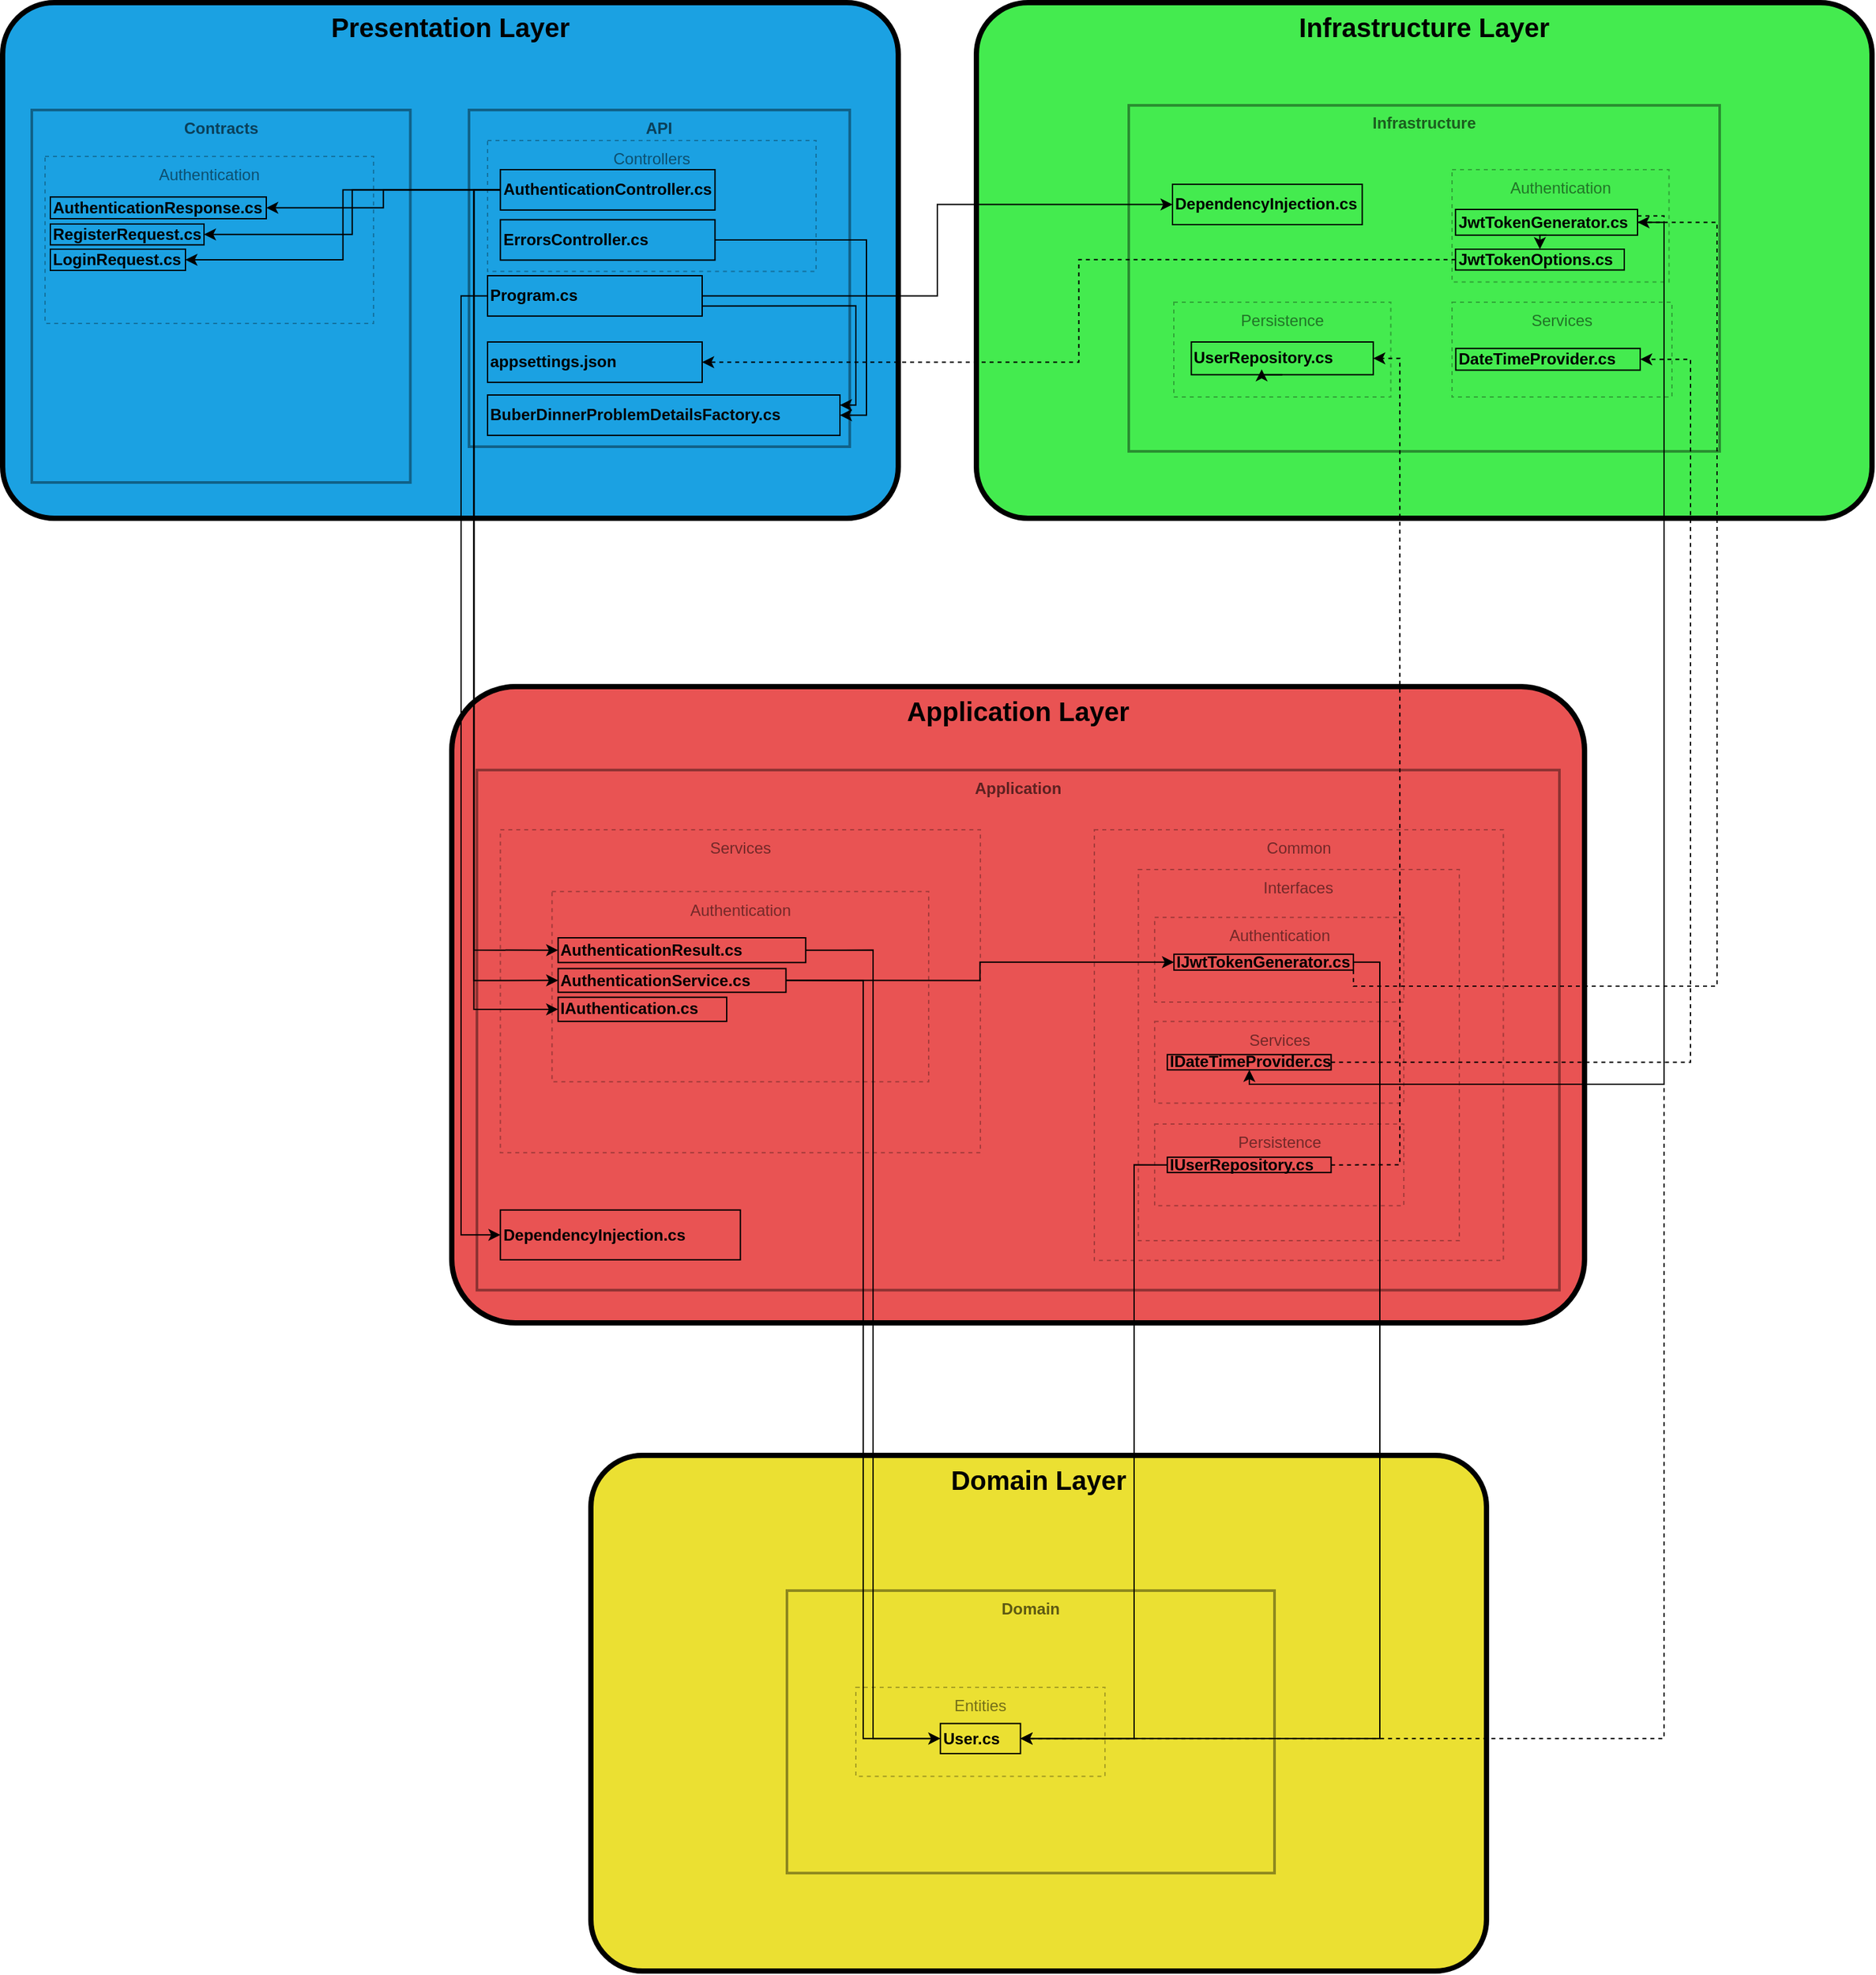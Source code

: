 <mxfile version="23.1.5" type="device">
  <diagram name="Page-1" id="4Rw_3CBLVYkMRjjBGBVQ">
    <mxGraphModel dx="1269" dy="1350" grid="1" gridSize="10" guides="1" tooltips="1" connect="1" arrows="1" fold="1" page="0" pageScale="1" pageWidth="850" pageHeight="1100" background="none" math="0" shadow="0">
      <root>
        <mxCell id="0" />
        <mxCell id="1" parent="0" />
        <mxCell id="PHn3JjDbfKM90dUCb2oa-37" value="Presentation Layer" style="rounded=1;whiteSpace=wrap;html=1;container=1;fillColor=#1ba1e2;fontColor=#000000;strokeColor=#000000;arcSize=10;verticalAlign=top;fontStyle=1;fontSize=20;horizontal=1;labelBackgroundColor=none;strokeWidth=4;perimeterSpacing=0;spacingLeft=0;portConstraint=none;" parent="1" vertex="1">
          <mxGeometry x="-184" y="-506" width="676" height="389" as="geometry">
            <mxRectangle x="-41" y="-305" width="215" height="36" as="alternateBounds" />
          </mxGeometry>
        </mxCell>
        <mxCell id="PHn3JjDbfKM90dUCb2oa-39" value="Contracts" style="rounded=0;whiteSpace=wrap;html=1;container=1;fillColor=none;fontColor=#000000;strokeColor=#000000;arcSize=9;verticalAlign=top;fontStyle=1;fontSize=12;horizontal=1;labelBackgroundColor=none;strokeWidth=2;textOpacity=60;opacity=40;" parent="PHn3JjDbfKM90dUCb2oa-37" vertex="1">
          <mxGeometry x="22" y="81" width="285.72" height="281" as="geometry">
            <mxRectangle x="41" y="80" width="162" height="38" as="alternateBounds" />
          </mxGeometry>
        </mxCell>
        <mxCell id="TqxSmMZjtq2Ml7IiQgb_-6" value="&lt;font color=&quot;#000000&quot;&gt;Authentication&lt;/font&gt;" style="rounded=0;whiteSpace=wrap;html=1;fillColor=none;strokeColor=#000000;align=center;container=1;verticalAlign=top;opacity=30;dashed=1;textOpacity=50;" parent="PHn3JjDbfKM90dUCb2oa-39" vertex="1">
          <mxGeometry x="10" y="35" width="247.96" height="126" as="geometry">
            <mxRectangle x="15" y="40" width="232" height="79" as="alternateBounds" />
          </mxGeometry>
        </mxCell>
        <mxCell id="TqxSmMZjtq2Ml7IiQgb_-7" value="&lt;font color=&quot;#000000&quot;&gt;&lt;b&gt;AuthenticationResponse.cs&lt;br&gt;&lt;/b&gt;&lt;/font&gt;" style="rounded=0;whiteSpace=wrap;html=1;fillColor=none;strokeColor=#000000;align=left;" parent="TqxSmMZjtq2Ml7IiQgb_-6" vertex="1">
          <mxGeometry x="4" y="30.61" width="163" height="16.39" as="geometry" />
        </mxCell>
        <mxCell id="TqxSmMZjtq2Ml7IiQgb_-11" value="&lt;font color=&quot;#000000&quot;&gt;&lt;b&gt;LoginRequest.cs&lt;br&gt;&lt;/b&gt;&lt;/font&gt;" style="rounded=0;whiteSpace=wrap;html=1;fillColor=none;strokeColor=#000000;align=left;" parent="TqxSmMZjtq2Ml7IiQgb_-6" vertex="1">
          <mxGeometry x="4" y="70" width="102" height="16" as="geometry" />
        </mxCell>
        <mxCell id="TqxSmMZjtq2Ml7IiQgb_-12" value="&lt;font color=&quot;#000000&quot;&gt;&lt;b&gt;RegisterRequest.cs&lt;br&gt;&lt;/b&gt;&lt;/font&gt;" style="rounded=0;whiteSpace=wrap;html=1;fillColor=none;strokeColor=#000000;align=left;" parent="TqxSmMZjtq2Ml7IiQgb_-6" vertex="1">
          <mxGeometry x="4" y="51" width="116" height="15.73" as="geometry" />
        </mxCell>
        <mxCell id="PHn3JjDbfKM90dUCb2oa-40" value="API" style="rounded=0;whiteSpace=wrap;html=1;container=1;fillColor=none;fontColor=#000000;strokeColor=#000000;arcSize=9;verticalAlign=top;fontStyle=1;fontSize=12;horizontal=1;labelBackgroundColor=none;strokeWidth=2;textOpacity=60;opacity=40;" parent="PHn3JjDbfKM90dUCb2oa-37" vertex="1">
          <mxGeometry x="352" y="80.99" width="287.38" height="254" as="geometry">
            <mxRectangle x="-41" y="-305" width="215" height="36" as="alternateBounds" />
          </mxGeometry>
        </mxCell>
        <mxCell id="TqxSmMZjtq2Ml7IiQgb_-2" value="&lt;font color=&quot;#000000&quot;&gt;Controllers&lt;/font&gt;" style="rounded=0;whiteSpace=wrap;html=1;fillColor=none;strokeColor=#000000;align=center;container=1;verticalAlign=top;dashed=1;opacity=30;textOpacity=50;" parent="PHn3JjDbfKM90dUCb2oa-40" vertex="1">
          <mxGeometry x="14" y="22.998" width="247.96" height="98.783" as="geometry">
            <mxRectangle x="33" y="138.228" width="232" height="79" as="alternateBounds" />
          </mxGeometry>
        </mxCell>
        <mxCell id="TqxSmMZjtq2Ml7IiQgb_-5" value="&lt;font color=&quot;#000000&quot;&gt;&lt;b&gt;AuthenticationController.cs&lt;br&gt;&lt;/b&gt;&lt;/font&gt;" style="rounded=0;whiteSpace=wrap;html=1;fillColor=none;strokeColor=#000000;align=left;" parent="TqxSmMZjtq2Ml7IiQgb_-2" vertex="1">
          <mxGeometry x="9.68" y="22.01" width="162" height="30.44" as="geometry" />
        </mxCell>
        <mxCell id="0OT5tVQqGPnHa406E1h5-3" value="&lt;font color=&quot;#000000&quot;&gt;&lt;b&gt;ErrorsController.cs&lt;br&gt;&lt;/b&gt;&lt;/font&gt;" style="rounded=0;whiteSpace=wrap;html=1;fillColor=none;strokeColor=#000000;align=left;" vertex="1" parent="TqxSmMZjtq2Ml7IiQgb_-2">
          <mxGeometry x="9.68" y="59.79" width="162" height="30.44" as="geometry" />
        </mxCell>
        <mxCell id="0OT5tVQqGPnHa406E1h5-6" style="edgeStyle=orthogonalEdgeStyle;rounded=0;orthogonalLoop=1;jettySize=auto;html=1;exitX=1;exitY=0.75;exitDx=0;exitDy=0;entryX=1;entryY=0.25;entryDx=0;entryDy=0;" edge="1" parent="PHn3JjDbfKM90dUCb2oa-40" source="TqxSmMZjtq2Ml7IiQgb_-8" target="0OT5tVQqGPnHa406E1h5-2">
          <mxGeometry relative="1" as="geometry">
            <Array as="points">
              <mxPoint x="292" y="148" />
              <mxPoint x="292" y="223" />
            </Array>
          </mxGeometry>
        </mxCell>
        <mxCell id="TqxSmMZjtq2Ml7IiQgb_-8" value="&lt;font color=&quot;#000000&quot;&gt;&lt;b&gt;Program.cs&lt;br&gt;&lt;/b&gt;&lt;/font&gt;" style="rounded=0;whiteSpace=wrap;html=1;fillColor=none;strokeColor=#000000;align=left;" parent="PHn3JjDbfKM90dUCb2oa-40" vertex="1">
          <mxGeometry x="14" y="125.008" width="162" height="30.44" as="geometry" />
        </mxCell>
        <mxCell id="TqxSmMZjtq2Ml7IiQgb_-68" value="&lt;font color=&quot;#000000&quot;&gt;&lt;b&gt;appsettings.json&lt;br&gt;&lt;/b&gt;&lt;/font&gt;" style="rounded=0;whiteSpace=wrap;html=1;fillColor=none;strokeColor=#000000;align=left;" parent="PHn3JjDbfKM90dUCb2oa-40" vertex="1">
          <mxGeometry x="14" y="175.008" width="162" height="30.44" as="geometry" />
        </mxCell>
        <mxCell id="0OT5tVQqGPnHa406E1h5-2" value="BuberDinnerProblemDetailsFactory.cs" style="rounded=0;whiteSpace=wrap;html=1;fillColor=none;strokeColor=#000000;align=left;fontColor=#050505;fontStyle=1" vertex="1" parent="PHn3JjDbfKM90dUCb2oa-40">
          <mxGeometry x="14" y="215.01" width="266" height="30.44" as="geometry" />
        </mxCell>
        <mxCell id="0OT5tVQqGPnHa406E1h5-4" style="edgeStyle=orthogonalEdgeStyle;rounded=0;orthogonalLoop=1;jettySize=auto;html=1;exitX=1;exitY=0.5;exitDx=0;exitDy=0;entryX=1;entryY=0.5;entryDx=0;entryDy=0;" edge="1" parent="PHn3JjDbfKM90dUCb2oa-40" source="0OT5tVQqGPnHa406E1h5-3" target="0OT5tVQqGPnHa406E1h5-2">
          <mxGeometry relative="1" as="geometry" />
        </mxCell>
        <mxCell id="TqxSmMZjtq2Ml7IiQgb_-14" style="edgeStyle=orthogonalEdgeStyle;rounded=0;orthogonalLoop=1;jettySize=auto;html=1;exitX=0;exitY=0.5;exitDx=0;exitDy=0;entryX=1;entryY=0.5;entryDx=0;entryDy=0;" parent="PHn3JjDbfKM90dUCb2oa-37" source="TqxSmMZjtq2Ml7IiQgb_-5" target="TqxSmMZjtq2Ml7IiQgb_-7" edge="1">
          <mxGeometry relative="1" as="geometry" />
        </mxCell>
        <mxCell id="TqxSmMZjtq2Ml7IiQgb_-18" style="edgeStyle=orthogonalEdgeStyle;rounded=0;orthogonalLoop=1;jettySize=auto;html=1;exitX=0;exitY=0.5;exitDx=0;exitDy=0;entryX=1;entryY=0.5;entryDx=0;entryDy=0;" parent="PHn3JjDbfKM90dUCb2oa-37" source="TqxSmMZjtq2Ml7IiQgb_-5" target="TqxSmMZjtq2Ml7IiQgb_-12" edge="1">
          <mxGeometry relative="1" as="geometry" />
        </mxCell>
        <mxCell id="TqxSmMZjtq2Ml7IiQgb_-19" style="edgeStyle=orthogonalEdgeStyle;rounded=0;orthogonalLoop=1;jettySize=auto;html=1;exitX=0;exitY=0.5;exitDx=0;exitDy=0;entryX=1;entryY=0.5;entryDx=0;entryDy=0;" parent="PHn3JjDbfKM90dUCb2oa-37" source="TqxSmMZjtq2Ml7IiQgb_-5" target="TqxSmMZjtq2Ml7IiQgb_-11" edge="1">
          <mxGeometry relative="1" as="geometry" />
        </mxCell>
        <mxCell id="PHn3JjDbfKM90dUCb2oa-240" value="Infrastructure Layer" style="rounded=1;whiteSpace=wrap;html=1;container=1;arcSize=10;verticalAlign=top;fontStyle=1;fontSize=20;horizontal=1;labelBackgroundColor=none;strokeWidth=4;perimeterSpacing=0;spacingLeft=0;portConstraint=none;fillColor=#44EB4F;fontColor=#000000;strokeColor=#000000;" parent="1" vertex="1">
          <mxGeometry x="551" y="-506" width="676" height="389" as="geometry">
            <mxRectangle x="-41" y="-305" width="215" height="36" as="alternateBounds" />
          </mxGeometry>
        </mxCell>
        <mxCell id="PHn3JjDbfKM90dUCb2oa-243" value="Infrastructure" style="rounded=0;whiteSpace=wrap;html=1;container=1;fillColor=none;fontColor=#000000;strokeColor=#000000;arcSize=9;verticalAlign=top;fontStyle=1;fontSize=12;horizontal=1;labelBackgroundColor=none;strokeWidth=2;opacity=40;textOpacity=60;" parent="PHn3JjDbfKM90dUCb2oa-240" vertex="1">
          <mxGeometry x="115" y="77.47" width="446" height="261.05" as="geometry">
            <mxRectangle x="-41" y="-305" width="215" height="36" as="alternateBounds" />
          </mxGeometry>
        </mxCell>
        <mxCell id="PHn3JjDbfKM90dUCb2oa-244" value="&lt;font color=&quot;#000000&quot;&gt;&lt;b&gt;DependencyInjection.cs&lt;br&gt;&lt;/b&gt;&lt;/font&gt;" style="rounded=0;whiteSpace=wrap;html=1;fillColor=none;strokeColor=#000000;align=left;" parent="PHn3JjDbfKM90dUCb2oa-243" vertex="1">
          <mxGeometry x="33" y="59.57" width="143.22" height="30.44" as="geometry" />
        </mxCell>
        <mxCell id="TqxSmMZjtq2Ml7IiQgb_-39" value="&lt;font color=&quot;#000000&quot;&gt;Authentication&lt;/font&gt;" style="rounded=0;whiteSpace=wrap;html=1;fillColor=none;strokeColor=#000000;align=center;container=1;verticalAlign=top;dashed=1;opacity=30;textOpacity=50;" parent="PHn3JjDbfKM90dUCb2oa-243" vertex="1">
          <mxGeometry x="244" y="48.53" width="163.78" height="84.74" as="geometry">
            <mxRectangle x="15" y="40" width="232" height="79" as="alternateBounds" />
          </mxGeometry>
        </mxCell>
        <mxCell id="TqxSmMZjtq2Ml7IiQgb_-67" style="edgeStyle=orthogonalEdgeStyle;rounded=0;orthogonalLoop=1;jettySize=auto;html=1;exitX=0.5;exitY=1;exitDx=0;exitDy=0;entryX=0.5;entryY=0;entryDx=0;entryDy=0;" parent="TqxSmMZjtq2Ml7IiQgb_-39" source="TqxSmMZjtq2Ml7IiQgb_-40" target="TqxSmMZjtq2Ml7IiQgb_-42" edge="1">
          <mxGeometry relative="1" as="geometry" />
        </mxCell>
        <mxCell id="TqxSmMZjtq2Ml7IiQgb_-40" value="&lt;font color=&quot;#000000&quot;&gt;&lt;b&gt;JwtTokenGenerator.cs&lt;br&gt;&lt;/b&gt;&lt;/font&gt;" style="rounded=0;whiteSpace=wrap;html=1;fillColor=none;strokeColor=#000000;align=left;" parent="TqxSmMZjtq2Ml7IiQgb_-39" vertex="1">
          <mxGeometry x="2.64" y="30" width="137.36" height="19.41" as="geometry" />
        </mxCell>
        <mxCell id="TqxSmMZjtq2Ml7IiQgb_-42" value="&lt;font color=&quot;#000000&quot;&gt;&lt;b&gt;JwtTokenOptions.cs&lt;br&gt;&lt;/b&gt;&lt;/font&gt;" style="rounded=0;whiteSpace=wrap;html=1;fillColor=none;strokeColor=#000000;align=left;" parent="TqxSmMZjtq2Ml7IiQgb_-39" vertex="1">
          <mxGeometry x="2.64" y="60.0" width="127.36" height="15.7" as="geometry" />
        </mxCell>
        <mxCell id="TqxSmMZjtq2Ml7IiQgb_-44" value="&lt;font color=&quot;#000000&quot;&gt;Services&lt;/font&gt;" style="rounded=0;whiteSpace=wrap;html=1;fillColor=none;strokeColor=#000000;align=center;container=1;verticalAlign=top;dashed=1;opacity=30;textOpacity=50;" parent="PHn3JjDbfKM90dUCb2oa-243" vertex="1">
          <mxGeometry x="244" y="148.53" width="166" height="71.47" as="geometry">
            <mxRectangle x="15" y="40" width="232" height="79" as="alternateBounds" />
          </mxGeometry>
        </mxCell>
        <mxCell id="TqxSmMZjtq2Ml7IiQgb_-45" value="&lt;font color=&quot;#000000&quot;&gt;&lt;b&gt;DateTimeProvider.cs&lt;br&gt;&lt;/b&gt;&lt;/font&gt;" style="rounded=0;whiteSpace=wrap;html=1;fillColor=none;strokeColor=#000000;align=left;" parent="TqxSmMZjtq2Ml7IiQgb_-44" vertex="1">
          <mxGeometry x="2.814" y="34.876" width="139.222" height="16.37" as="geometry" />
        </mxCell>
        <mxCell id="ie0OXGYWuPiJ40Glrm1n-1" value="&lt;font color=&quot;#000000&quot;&gt;Persistence&lt;/font&gt;" style="rounded=0;whiteSpace=wrap;html=1;fillColor=none;strokeColor=#000000;align=center;container=1;verticalAlign=top;dashed=1;opacity=30;textOpacity=50;" parent="PHn3JjDbfKM90dUCb2oa-243" vertex="1">
          <mxGeometry x="34" y="148.53" width="163.78" height="71.47" as="geometry">
            <mxRectangle x="15" y="40" width="232" height="79" as="alternateBounds" />
          </mxGeometry>
        </mxCell>
        <mxCell id="ie0OXGYWuPiJ40Glrm1n-2" style="edgeStyle=orthogonalEdgeStyle;rounded=0;orthogonalLoop=1;jettySize=auto;html=1;exitX=0.5;exitY=1;exitDx=0;exitDy=0;entryX=0.5;entryY=0;entryDx=0;entryDy=0;" parent="ie0OXGYWuPiJ40Glrm1n-1" source="ie0OXGYWuPiJ40Glrm1n-3" edge="1">
          <mxGeometry relative="1" as="geometry">
            <mxPoint x="66.32" y="50.604" as="targetPoint" />
          </mxGeometry>
        </mxCell>
        <mxCell id="ie0OXGYWuPiJ40Glrm1n-3" value="&lt;font color=&quot;#000000&quot;&gt;&lt;b&gt;UserRepository.cs&lt;br&gt;&lt;/b&gt;&lt;/font&gt;" style="rounded=0;whiteSpace=wrap;html=1;fillColor=none;strokeColor=#000000;align=left;" parent="ie0OXGYWuPiJ40Glrm1n-1" vertex="1">
          <mxGeometry x="13.21" y="30" width="137.36" height="24.7" as="geometry" />
        </mxCell>
        <mxCell id="PHn3JjDbfKM90dUCb2oa-251" value="Application Layer" style="rounded=1;whiteSpace=wrap;html=1;container=1;arcSize=10;verticalAlign=top;fontStyle=1;fontSize=20;horizontal=1;labelBackgroundColor=none;strokeWidth=4;perimeterSpacing=0;spacingLeft=0;portConstraint=none;fillColor=#E95353;fontColor=#000000;strokeColor=#000000;" parent="1" vertex="1">
          <mxGeometry x="155" y="10" width="855" height="480" as="geometry">
            <mxRectangle x="-41" y="-305" width="215" height="36" as="alternateBounds" />
          </mxGeometry>
        </mxCell>
        <mxCell id="PHn3JjDbfKM90dUCb2oa-252" value="Application" style="rounded=0;whiteSpace=wrap;html=1;container=1;fillColor=none;fontColor=#000000;strokeColor=#000000;arcSize=9;verticalAlign=top;fontStyle=1;fontSize=12;horizontal=1;labelBackgroundColor=none;strokeWidth=2;opacity=40;textOpacity=60;" parent="PHn3JjDbfKM90dUCb2oa-251" vertex="1">
          <mxGeometry x="18.975" y="62.931" width="817.056" height="392.391" as="geometry">
            <mxRectangle x="-41" y="-305" width="215" height="36" as="alternateBounds" />
          </mxGeometry>
        </mxCell>
        <mxCell id="TqxSmMZjtq2Ml7IiQgb_-24" value="&lt;font color=&quot;#000000&quot;&gt;Services&lt;/font&gt;" style="rounded=0;whiteSpace=wrap;html=1;fillColor=none;strokeColor=#000000;align=center;container=1;verticalAlign=top;textOpacity=50;dashed=1;opacity=30;" parent="PHn3JjDbfKM90dUCb2oa-252" vertex="1">
          <mxGeometry x="17.704" y="45.044" width="362.296" height="243.644" as="geometry">
            <mxRectangle x="15" y="40" width="232" height="79" as="alternateBounds" />
          </mxGeometry>
        </mxCell>
        <mxCell id="TqxSmMZjtq2Ml7IiQgb_-28" value="&lt;font color=&quot;#000000&quot;&gt;Authentication&lt;/font&gt;" style="rounded=0;whiteSpace=wrap;html=1;fillColor=none;strokeColor=#000000;align=center;container=1;verticalAlign=top;dashed=1;opacity=30;textOpacity=50;" parent="TqxSmMZjtq2Ml7IiQgb_-24" vertex="1">
          <mxGeometry x="39.004" y="46.679" width="284.288" height="143.454" as="geometry">
            <mxRectangle x="15" y="40" width="232" height="79" as="alternateBounds" />
          </mxGeometry>
        </mxCell>
        <mxCell id="TqxSmMZjtq2Ml7IiQgb_-29" value="&lt;font color=&quot;#000000&quot;&gt;&lt;b&gt;AuthenticationResult.cs&lt;br&gt;&lt;/b&gt;&lt;/font&gt;" style="rounded=0;whiteSpace=wrap;html=1;fillColor=none;strokeColor=#000000;align=left;" parent="TqxSmMZjtq2Ml7IiQgb_-28" vertex="1">
          <mxGeometry x="4.586" y="34.85" width="186.881" height="18.66" as="geometry" />
        </mxCell>
        <mxCell id="TqxSmMZjtq2Ml7IiQgb_-30" value="&lt;font color=&quot;#000000&quot;&gt;&lt;b&gt;IAuthentication.cs&lt;br&gt;&lt;/b&gt;&lt;/font&gt;" style="rounded=0;whiteSpace=wrap;html=1;fillColor=none;strokeColor=#000000;align=left;" parent="TqxSmMZjtq2Ml7IiQgb_-28" vertex="1">
          <mxGeometry x="4.586" y="79.697" width="127.262" height="18.216" as="geometry" />
        </mxCell>
        <mxCell id="TqxSmMZjtq2Ml7IiQgb_-31" value="&lt;font color=&quot;#000000&quot;&gt;&lt;b&gt;AuthenticationService.cs&lt;br&gt;&lt;/b&gt;&lt;/font&gt;" style="rounded=0;whiteSpace=wrap;html=1;fillColor=none;strokeColor=#000000;align=left;" parent="TqxSmMZjtq2Ml7IiQgb_-28" vertex="1">
          <mxGeometry x="4.586" y="58.065" width="171.976" height="17.909" as="geometry" />
        </mxCell>
        <mxCell id="TqxSmMZjtq2Ml7IiQgb_-36" value="&lt;font color=&quot;#000000&quot;&gt;&lt;b&gt;DependencyInjection.cs&lt;br&gt;&lt;/b&gt;&lt;/font&gt;" style="rounded=0;whiteSpace=wrap;html=1;fillColor=none;strokeColor=#000000;align=left;" parent="PHn3JjDbfKM90dUCb2oa-252" vertex="1">
          <mxGeometry x="17.707" y="331.928" width="181.144" height="37.561" as="geometry" />
        </mxCell>
        <mxCell id="TqxSmMZjtq2Ml7IiQgb_-47" value="&lt;font color=&quot;#000000&quot;&gt;Common&lt;/font&gt;" style="rounded=0;whiteSpace=wrap;html=1;fillColor=none;strokeColor=#000000;align=center;container=1;verticalAlign=top;textOpacity=50;dashed=1;opacity=30;" parent="PHn3JjDbfKM90dUCb2oa-252" vertex="1">
          <mxGeometry x="466.02" y="45.04" width="308.74" height="324.96" as="geometry">
            <mxRectangle x="15" y="40" width="232" height="79" as="alternateBounds" />
          </mxGeometry>
        </mxCell>
        <mxCell id="TqxSmMZjtq2Ml7IiQgb_-48" value="&lt;font color=&quot;#000000&quot;&gt;Interfaces&lt;/font&gt;" style="rounded=0;whiteSpace=wrap;html=1;fillColor=none;strokeColor=#000000;align=center;container=1;verticalAlign=top;dashed=1;opacity=30;textOpacity=50;" parent="TqxSmMZjtq2Ml7IiQgb_-47" vertex="1">
          <mxGeometry x="33.23" y="30" width="242.28" height="280" as="geometry">
            <mxRectangle x="15" y="40" width="232" height="79" as="alternateBounds" />
          </mxGeometry>
        </mxCell>
        <mxCell id="TqxSmMZjtq2Ml7IiQgb_-52" value="&lt;font color=&quot;#000000&quot;&gt;Authentication&lt;/font&gt;" style="rounded=0;whiteSpace=wrap;html=1;fillColor=none;strokeColor=#000000;align=center;container=1;verticalAlign=top;dashed=1;opacity=30;textOpacity=50;" parent="TqxSmMZjtq2Ml7IiQgb_-48" vertex="1">
          <mxGeometry x="12.33" y="36.15" width="188.04" height="63.85" as="geometry">
            <mxRectangle x="15" y="40" width="232" height="79" as="alternateBounds" />
          </mxGeometry>
        </mxCell>
        <mxCell id="TqxSmMZjtq2Ml7IiQgb_-53" value="&lt;font color=&quot;#000000&quot;&gt;&lt;b&gt;IJwtTokenGenerator.cs&lt;br&gt;&lt;/b&gt;&lt;/font&gt;" style="rounded=0;whiteSpace=wrap;html=1;fillColor=none;strokeColor=#000000;align=left;" parent="TqxSmMZjtq2Ml7IiQgb_-52" vertex="1">
          <mxGeometry x="14.56" y="27.772" width="135.436" height="11.964" as="geometry" />
        </mxCell>
        <mxCell id="TqxSmMZjtq2Ml7IiQgb_-56" value="&lt;font color=&quot;#000000&quot;&gt;Services&lt;/font&gt;" style="rounded=0;whiteSpace=wrap;html=1;fillColor=none;strokeColor=#000000;align=center;container=1;verticalAlign=top;dashed=1;opacity=30;textOpacity=50;" parent="TqxSmMZjtq2Ml7IiQgb_-48" vertex="1">
          <mxGeometry x="12.33" y="114.6" width="188.04" height="61.64" as="geometry">
            <mxRectangle x="15" y="40" width="232" height="79" as="alternateBounds" />
          </mxGeometry>
        </mxCell>
        <mxCell id="TqxSmMZjtq2Ml7IiQgb_-60" value="&lt;font color=&quot;#000000&quot;&gt;&lt;b&gt;IDateTimeProvider.cs&lt;br&gt;&lt;/b&gt;&lt;/font&gt;" style="rounded=0;whiteSpace=wrap;html=1;fillColor=none;strokeColor=#000000;align=left;" parent="TqxSmMZjtq2Ml7IiQgb_-56" vertex="1">
          <mxGeometry x="9.551" y="25.057" width="123.612" height="11.525" as="geometry" />
        </mxCell>
        <mxCell id="ie0OXGYWuPiJ40Glrm1n-8" value="&lt;font color=&quot;#000000&quot;&gt;Persistence&lt;/font&gt;" style="rounded=0;whiteSpace=wrap;html=1;fillColor=none;strokeColor=#000000;align=center;container=1;verticalAlign=top;dashed=1;opacity=30;textOpacity=50;" parent="TqxSmMZjtq2Ml7IiQgb_-48" vertex="1">
          <mxGeometry x="12.33" y="192.03" width="188.04" height="61.64" as="geometry">
            <mxRectangle x="15" y="40" width="232" height="79" as="alternateBounds" />
          </mxGeometry>
        </mxCell>
        <mxCell id="ie0OXGYWuPiJ40Glrm1n-9" value="&lt;font color=&quot;#000000&quot;&gt;&lt;b&gt;IUserRepository.cs&lt;br&gt;&lt;/b&gt;&lt;/font&gt;" style="rounded=0;whiteSpace=wrap;html=1;fillColor=none;strokeColor=#000000;align=left;" parent="ie0OXGYWuPiJ40Glrm1n-8" vertex="1">
          <mxGeometry x="9.551" y="25.057" width="123.612" height="11.525" as="geometry" />
        </mxCell>
        <mxCell id="TqxSmMZjtq2Ml7IiQgb_-61" style="edgeStyle=orthogonalEdgeStyle;rounded=0;orthogonalLoop=1;jettySize=auto;html=1;exitX=1;exitY=0.5;exitDx=0;exitDy=0;entryX=0;entryY=0.5;entryDx=0;entryDy=0;" parent="PHn3JjDbfKM90dUCb2oa-252" source="TqxSmMZjtq2Ml7IiQgb_-31" target="TqxSmMZjtq2Ml7IiQgb_-53" edge="1">
          <mxGeometry relative="1" as="geometry" />
        </mxCell>
        <mxCell id="PHn3JjDbfKM90dUCb2oa-254" value="Domain Layer" style="rounded=1;whiteSpace=wrap;html=1;container=1;arcSize=10;verticalAlign=top;fontStyle=1;fontSize=20;horizontal=1;labelBackgroundColor=none;strokeWidth=4;perimeterSpacing=0;spacingLeft=0;portConstraint=none;fillColor=#EBE032;fontColor=#000000;strokeColor=#000000;" parent="1" vertex="1">
          <mxGeometry x="260" y="590" width="676" height="389" as="geometry">
            <mxRectangle x="155" y="556" width="215" height="36" as="alternateBounds" />
          </mxGeometry>
        </mxCell>
        <mxCell id="PHn3JjDbfKM90dUCb2oa-257" value="Domain" style="rounded=0;whiteSpace=wrap;html=1;container=1;fillColor=none;fontColor=#000000;strokeColor=#000000;arcSize=9;verticalAlign=top;fontStyle=1;fontSize=12;horizontal=1;labelBackgroundColor=none;strokeWidth=2;textOpacity=60;opacity=40;" parent="PHn3JjDbfKM90dUCb2oa-254" vertex="1">
          <mxGeometry x="148" y="102" width="368" height="213.1" as="geometry">
            <mxRectangle x="-41" y="-305" width="215" height="36" as="alternateBounds" />
          </mxGeometry>
        </mxCell>
        <mxCell id="ie0OXGYWuPiJ40Glrm1n-5" value="&lt;font color=&quot;#000000&quot;&gt;Entities&lt;/font&gt;" style="rounded=0;whiteSpace=wrap;html=1;fillColor=none;strokeColor=#000000;align=center;container=1;verticalAlign=top;dashed=1;opacity=30;textOpacity=50;" parent="PHn3JjDbfKM90dUCb2oa-257" vertex="1">
          <mxGeometry x="52.005" y="72.953" width="188.046" height="67.204" as="geometry">
            <mxRectangle x="15" y="40" width="232" height="79" as="alternateBounds" />
          </mxGeometry>
        </mxCell>
        <mxCell id="ie0OXGYWuPiJ40Glrm1n-6" value="&lt;font color=&quot;#000000&quot;&gt;&lt;b&gt;User.cs&lt;br&gt;&lt;/b&gt;&lt;/font&gt;" style="rounded=0;whiteSpace=wrap;html=1;fillColor=none;strokeColor=#000000;align=left;" parent="ie0OXGYWuPiJ40Glrm1n-5" vertex="1">
          <mxGeometry x="63.8" y="27.32" width="60.45" height="22.68" as="geometry" />
        </mxCell>
        <mxCell id="TqxSmMZjtq2Ml7IiQgb_-32" style="edgeStyle=orthogonalEdgeStyle;rounded=0;orthogonalLoop=1;jettySize=auto;html=1;exitX=0;exitY=0.5;exitDx=0;exitDy=0;entryX=0;entryY=0.5;entryDx=0;entryDy=0;" parent="1" source="TqxSmMZjtq2Ml7IiQgb_-5" target="TqxSmMZjtq2Ml7IiQgb_-29" edge="1">
          <mxGeometry relative="1" as="geometry" />
        </mxCell>
        <mxCell id="TqxSmMZjtq2Ml7IiQgb_-33" style="edgeStyle=orthogonalEdgeStyle;rounded=0;orthogonalLoop=1;jettySize=auto;html=1;exitX=0;exitY=0.5;exitDx=0;exitDy=0;entryX=0;entryY=0.5;entryDx=0;entryDy=0;" parent="1" source="TqxSmMZjtq2Ml7IiQgb_-5" target="TqxSmMZjtq2Ml7IiQgb_-31" edge="1">
          <mxGeometry relative="1" as="geometry" />
        </mxCell>
        <mxCell id="TqxSmMZjtq2Ml7IiQgb_-34" style="edgeStyle=orthogonalEdgeStyle;rounded=0;orthogonalLoop=1;jettySize=auto;html=1;exitX=0;exitY=0.5;exitDx=0;exitDy=0;entryX=0;entryY=0.5;entryDx=0;entryDy=0;" parent="1" source="TqxSmMZjtq2Ml7IiQgb_-5" target="TqxSmMZjtq2Ml7IiQgb_-30" edge="1">
          <mxGeometry relative="1" as="geometry" />
        </mxCell>
        <mxCell id="TqxSmMZjtq2Ml7IiQgb_-37" style="edgeStyle=orthogonalEdgeStyle;rounded=0;orthogonalLoop=1;jettySize=auto;html=1;exitX=1;exitY=0.5;exitDx=0;exitDy=0;entryX=0;entryY=0.5;entryDx=0;entryDy=0;" parent="1" source="TqxSmMZjtq2Ml7IiQgb_-8" target="PHn3JjDbfKM90dUCb2oa-244" edge="1">
          <mxGeometry relative="1" as="geometry" />
        </mxCell>
        <mxCell id="TqxSmMZjtq2Ml7IiQgb_-38" style="edgeStyle=orthogonalEdgeStyle;rounded=0;orthogonalLoop=1;jettySize=auto;html=1;exitX=0;exitY=0.5;exitDx=0;exitDy=0;entryX=0;entryY=0.5;entryDx=0;entryDy=0;" parent="1" source="TqxSmMZjtq2Ml7IiQgb_-8" target="TqxSmMZjtq2Ml7IiQgb_-36" edge="1">
          <mxGeometry relative="1" as="geometry" />
        </mxCell>
        <mxCell id="TqxSmMZjtq2Ml7IiQgb_-72" style="edgeStyle=orthogonalEdgeStyle;rounded=0;orthogonalLoop=1;jettySize=auto;html=1;exitX=0;exitY=0.5;exitDx=0;exitDy=0;entryX=1;entryY=0.5;entryDx=0;entryDy=0;dashed=1;" parent="1" source="TqxSmMZjtq2Ml7IiQgb_-42" target="TqxSmMZjtq2Ml7IiQgb_-68" edge="1">
          <mxGeometry relative="1" as="geometry" />
        </mxCell>
        <mxCell id="TqxSmMZjtq2Ml7IiQgb_-74" style="edgeStyle=orthogonalEdgeStyle;rounded=0;orthogonalLoop=1;jettySize=auto;html=1;exitX=1;exitY=0.5;exitDx=0;exitDy=0;" parent="1" source="TqxSmMZjtq2Ml7IiQgb_-40" target="TqxSmMZjtq2Ml7IiQgb_-60" edge="1">
          <mxGeometry relative="1" as="geometry">
            <Array as="points">
              <mxPoint x="1070" y="-340" />
              <mxPoint x="1070" y="310" />
              <mxPoint x="757" y="310" />
            </Array>
          </mxGeometry>
        </mxCell>
        <mxCell id="TqxSmMZjtq2Ml7IiQgb_-75" style="edgeStyle=orthogonalEdgeStyle;rounded=0;orthogonalLoop=1;jettySize=auto;html=1;exitX=1;exitY=0.5;exitDx=0;exitDy=0;entryX=1;entryY=0.5;entryDx=0;entryDy=0;dashed=1;" parent="1" source="TqxSmMZjtq2Ml7IiQgb_-53" target="TqxSmMZjtq2Ml7IiQgb_-40" edge="1">
          <mxGeometry relative="1" as="geometry">
            <Array as="points">
              <mxPoint x="1110" y="236" />
              <mxPoint x="1110" y="-340" />
            </Array>
          </mxGeometry>
        </mxCell>
        <mxCell id="TqxSmMZjtq2Ml7IiQgb_-76" style="edgeStyle=orthogonalEdgeStyle;rounded=0;orthogonalLoop=1;jettySize=auto;html=1;exitX=1;exitY=0.5;exitDx=0;exitDy=0;entryX=1;entryY=0.5;entryDx=0;entryDy=0;dashed=1;" parent="1" source="TqxSmMZjtq2Ml7IiQgb_-60" target="TqxSmMZjtq2Ml7IiQgb_-45" edge="1">
          <mxGeometry relative="1" as="geometry">
            <Array as="points">
              <mxPoint x="1090" y="293" />
              <mxPoint x="1090" y="-237" />
            </Array>
          </mxGeometry>
        </mxCell>
        <mxCell id="ie0OXGYWuPiJ40Glrm1n-10" style="edgeStyle=orthogonalEdgeStyle;rounded=0;orthogonalLoop=1;jettySize=auto;html=1;exitX=0;exitY=0.5;exitDx=0;exitDy=0;entryX=1;entryY=0.5;entryDx=0;entryDy=0;" parent="1" source="ie0OXGYWuPiJ40Glrm1n-9" target="ie0OXGYWuPiJ40Glrm1n-6" edge="1">
          <mxGeometry relative="1" as="geometry">
            <Array as="points">
              <mxPoint x="670" y="371" />
              <mxPoint x="670" y="804" />
            </Array>
          </mxGeometry>
        </mxCell>
        <mxCell id="ie0OXGYWuPiJ40Glrm1n-11" style="edgeStyle=orthogonalEdgeStyle;rounded=0;orthogonalLoop=1;jettySize=auto;html=1;exitX=1;exitY=0.5;exitDx=0;exitDy=0;entryX=1;entryY=0.5;entryDx=0;entryDy=0;dashed=1;" parent="1" source="ie0OXGYWuPiJ40Glrm1n-9" target="ie0OXGYWuPiJ40Glrm1n-3" edge="1">
          <mxGeometry relative="1" as="geometry" />
        </mxCell>
        <mxCell id="ie0OXGYWuPiJ40Glrm1n-12" style="edgeStyle=orthogonalEdgeStyle;rounded=0;orthogonalLoop=1;jettySize=auto;html=1;exitX=1;exitY=0.5;exitDx=0;exitDy=0;entryX=1;entryY=0.5;entryDx=0;entryDy=0;" parent="1" source="TqxSmMZjtq2Ml7IiQgb_-53" target="ie0OXGYWuPiJ40Glrm1n-6" edge="1">
          <mxGeometry relative="1" as="geometry" />
        </mxCell>
        <mxCell id="ie0OXGYWuPiJ40Glrm1n-14" style="edgeStyle=orthogonalEdgeStyle;rounded=0;orthogonalLoop=1;jettySize=auto;html=1;exitX=1;exitY=0.5;exitDx=0;exitDy=0;entryX=0;entryY=0.5;entryDx=0;entryDy=0;" parent="1" source="TqxSmMZjtq2Ml7IiQgb_-29" target="ie0OXGYWuPiJ40Glrm1n-6" edge="1">
          <mxGeometry relative="1" as="geometry" />
        </mxCell>
        <mxCell id="ie0OXGYWuPiJ40Glrm1n-15" style="edgeStyle=orthogonalEdgeStyle;rounded=0;orthogonalLoop=1;jettySize=auto;html=1;exitX=1;exitY=0.25;exitDx=0;exitDy=0;entryX=1;entryY=0.5;entryDx=0;entryDy=0;dashed=1;" parent="1" source="TqxSmMZjtq2Ml7IiQgb_-40" target="ie0OXGYWuPiJ40Glrm1n-6" edge="1">
          <mxGeometry relative="1" as="geometry" />
        </mxCell>
        <mxCell id="ie0OXGYWuPiJ40Glrm1n-16" style="edgeStyle=orthogonalEdgeStyle;rounded=0;orthogonalLoop=1;jettySize=auto;html=1;exitX=1;exitY=0.5;exitDx=0;exitDy=0;entryX=0;entryY=0.5;entryDx=0;entryDy=0;" parent="1" source="TqxSmMZjtq2Ml7IiQgb_-31" target="ie0OXGYWuPiJ40Glrm1n-6" edge="1">
          <mxGeometry relative="1" as="geometry" />
        </mxCell>
      </root>
    </mxGraphModel>
  </diagram>
</mxfile>
